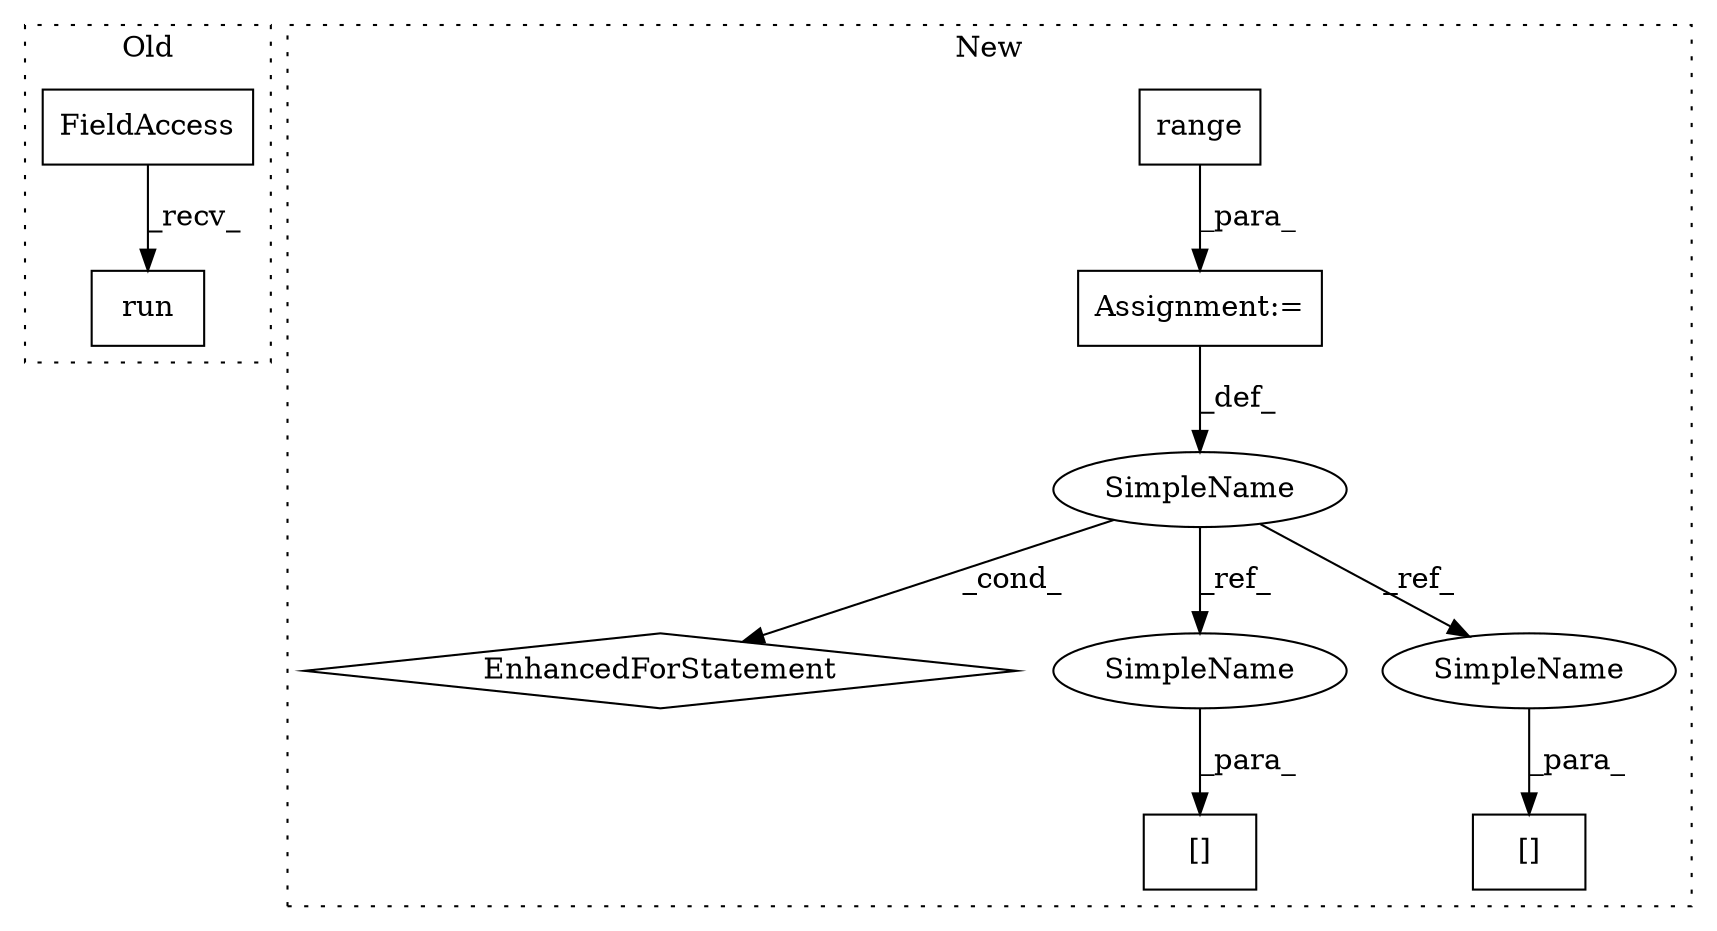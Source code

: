 digraph G {
subgraph cluster0 {
1 [label="run" a="32" s="5214,5238" l="4,1" shape="box"];
8 [label="FieldAccess" a="22" s="5203" l="10" shape="box"];
label = "Old";
style="dotted";
}
subgraph cluster1 {
2 [label="range" a="32" s="5781,5813" l="6,1" shape="box"];
3 [label="Assignment:=" a="7" s="5708,5814" l="65,2" shape="box"];
4 [label="EnhancedForStatement" a="70" s="5708,5814" l="65,2" shape="diamond"];
5 [label="[]" a="2" s="5841,5851" l="9,1" shape="box"];
6 [label="SimpleName" a="42" s="5777" l="1" shape="ellipse"];
7 [label="[]" a="2" s="5855,5865" l="9,1" shape="box"];
9 [label="SimpleName" a="42" s="5850" l="1" shape="ellipse"];
10 [label="SimpleName" a="42" s="5864" l="1" shape="ellipse"];
label = "New";
style="dotted";
}
2 -> 3 [label="_para_"];
3 -> 6 [label="_def_"];
6 -> 4 [label="_cond_"];
6 -> 10 [label="_ref_"];
6 -> 9 [label="_ref_"];
8 -> 1 [label="_recv_"];
9 -> 5 [label="_para_"];
10 -> 7 [label="_para_"];
}